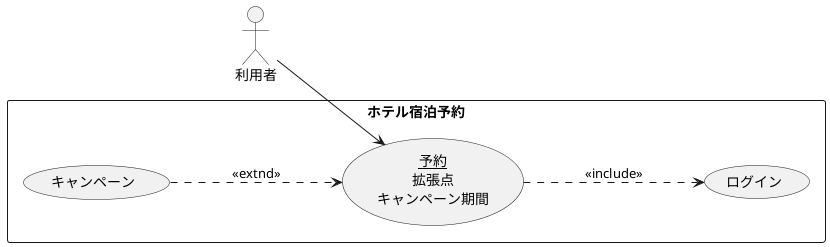 @startuml ユースケース図
left to right direction
actor 利用者
rectangle ホテル宿泊予約 {
usecase ログイン
usecase (<u>予約</u>\n拡張点\nキャンペーン期間) as input
usecase キャンペーン
}
利用者-->input
キャンペーン ...> input : << extnd >>
input ...> ログイン : << include >>
@enduml